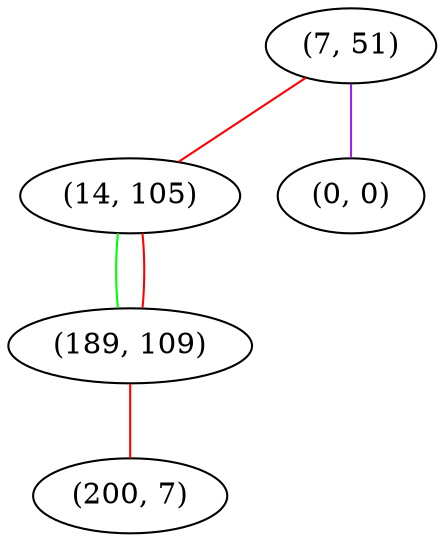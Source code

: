 graph "" {
"(7, 51)";
"(14, 105)";
"(0, 0)";
"(189, 109)";
"(200, 7)";
"(7, 51)" -- "(14, 105)"  [color=red, key=0, weight=1];
"(7, 51)" -- "(0, 0)"  [color=purple, key=0, weight=4];
"(14, 105)" -- "(189, 109)"  [color=green, key=0, weight=2];
"(14, 105)" -- "(189, 109)"  [color=red, key=1, weight=1];
"(189, 109)" -- "(200, 7)"  [color=red, key=0, weight=1];
}
